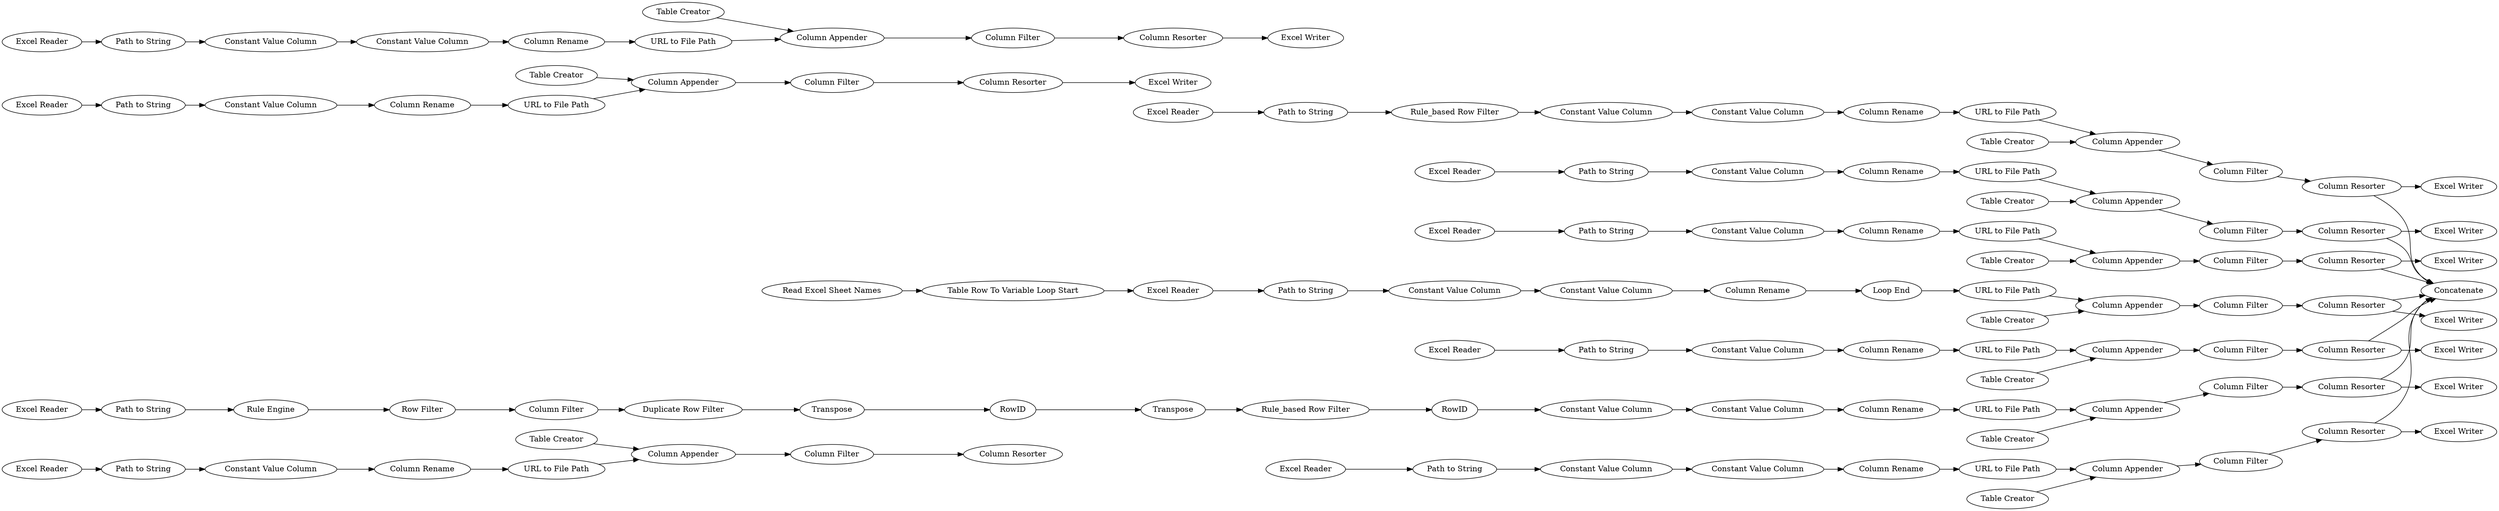 digraph {
	78 -> 79
	57 -> 58
	97 -> 96
	55 -> 57
	107 -> 117
	51 -> 56
	136 -> 135
	126 -> 127
	99 -> 98
	33 -> 20
	113 -> 115
	143 -> 144
	108 -> 112
	75 -> 77
	24 -> 22
	95 -> 97
	86 -> 88
	58 -> 60
	74 -> 75
	19 -> 28
	116 -> 60
	80 -> 81
	73 -> 74
	15 -> 110
	83 -> 79
	115 -> 116
	121 -> 123
	52 -> 55
	65 -> 66
	109 -> 107
	123 -> 124
	40 -> 48
	128 -> 129
	133 -> 132
	48 -> 72
	58 -> 59
	32 -> 35
	146 -> 147
	92 -> 93
	68 -> 69
	77 -> 78
	26 -> 25
	137 -> 135
	85 -> 86
	118 -> 119
	84 -> 85
	92 -> 60
	122 -> 124
	20 -> 26
	98 -> 101
	72 -> 51
	138 -> 140
	38 -> 39
	67 -> 68
	27 -> 29
	139 -> 145
	36 -> 30
	110 -> 111
	147 -> 148
	22 -> 27
	63 -> 64
	135 -> 134
	116 -> 82
	100 -> 95
	117 -> 15
	90 -> 91
	125 -> 126
	112 -> 113
	37 -> 38
	70 -> 60
	96 -> 99
	28 -> 33
	64 -> 65
	70 -> 71
	141 -> 142
	89 -> 90
	129 -> 130
	38 -> 60
	35 -> 37
	62 -> 63
	66 -> 68
	131 -> 136
	119 -> 120
	23 -> 24
	34 -> 35
	56 -> 50
	30 -> 32
	142 -> 143
	140 -> 141
	94 -> 90
	144 -> 145
	54 -> 55
	69 -> 70
	134 -> 133
	130 -> 131
	91 -> 92
	98 -> 60
	103 -> 104
	29 -> 31
	124 -> 125
	120 -> 121
	31 -> 36
	79 -> 80
	102 -> 96
	145 -> 146
	105 -> 109
	104 -> 100
	61 -> 62
	50 -> 52
	114 -> 113
	88 -> 89
	111 -> 108
	25 -> 23
	126 -> 60
	103 [label="Excel Reader"]
	126 [label="Column Resorter"]
	136 [label="URL to File Path"]
	26 [label="Column Filter"]
	146 [label="Column Filter"]
	129 [label="Path to String"]
	75 [label="Constant Value Column"]
	115 [label="Column Filter"]
	68 [label="Column Appender"]
	28 [label="Path to String"]
	23 [label=Transpose]
	93 [label="Excel Writer"]
	135 [label="Column Appender"]
	134 [label="Column Filter"]
	81 [label="Column Resorter"]
	107 [label="Excel Reader"]
	120 [label="Constant Value Column"]
	29 [label=RowID]
	118 [label="Excel Reader"]
	27 [label="Rule_based Row Filter"]
	79 [label="Column Appender"]
	97 [label="URL to File Path"]
	58 [label="Column Resorter"]
	108 [label="Loop End"]
	122 [label="Table Creator"]
	105 [label="Read Excel Sheet Names"]
	92 [label="Column Resorter"]
	137 [label="Table Creator"]
	119 [label="Path to String"]
	98 [label="Column Resorter"]
	54 [label="Table Creator"]
	141 [label="Constant Value Column"]
	144 [label="URL to File Path"]
	125 [label="Column Filter"]
	22 [label=Transpose]
	147 [label="Column Resorter"]
	60 [label=Concatenate]
	96 [label="Column Appender"]
	102 [label="Table Creator"]
	104 [label="Path to String"]
	71 [label="Excel Writer"]
	88 [label="Column Rename"]
	52 [label="URL to File Path"]
	80 [label="Column Filter"]
	39 [label="Excel Writer"]
	132 [label="Excel Writer"]
	91 [label="Column Filter"]
	57 [label="Column Filter"]
	55 [label="Column Appender"]
	138 [label="Excel Reader"]
	121 [label="Column Rename"]
	19 [label="Excel Reader"]
	24 [label=RowID]
	64 [label="Constant Value Column"]
	131 [label="Column Rename"]
	56 [label="Constant Value Column"]
	15 [label="Constant Value Column"]
	25 [label="Duplicate Row Filter"]
	114 [label="Table Creator"]
	33 [label="Rule Engine"]
	59 [label="Excel Writer"]
	123 [label="URL to File Path"]
	90 [label="Column Appender"]
	142 [label="Constant Value Column"]
	143 [label="Column Rename"]
	72 [label="Rule_based Row Filter"]
	61 [label="Excel Reader"]
	77 [label="Column Rename"]
	124 [label="Column Appender"]
	117 [label="Path to String"]
	83 [label="Table Creator"]
	38 [label="Column Resorter"]
	94 [label="Table Creator"]
	99 [label="Column Filter"]
	35 [label="Column Appender"]
	62 [label="Path to String"]
	82 [label="Excel Writer"]
	140 [label="Path to String"]
	65 [label="Column Rename"]
	69 [label="Column Filter"]
	116 [label="Column Resorter"]
	40 [label="Excel Reader"]
	30 [label="Column Rename"]
	128 [label="Excel Reader"]
	133 [label="Column Resorter"]
	89 [label="URL to File Path"]
	74 [label="Path to String"]
	145 [label="Column Appender"]
	78 [label="URL to File Path"]
	84 [label="Excel Reader"]
	31 [label="Constant Value Column"]
	51 [label="Constant Value Column"]
	109 [label="Table Row To Variable Loop Start"]
	110 [label="Constant Value Column"]
	85 [label="Path to String"]
	86 [label="Constant Value Column"]
	48 [label="Path to String"]
	148 [label="Excel Writer"]
	50 [label="Column Rename"]
	112 [label="URL to File Path"]
	127 [label="Excel Writer"]
	67 [label="Table Creator"]
	101 [label="Excel Writer"]
	63 [label="Constant Value Column"]
	100 [label="Constant Value Column"]
	113 [label="Column Appender"]
	20 [label="Row Filter"]
	34 [label="Table Creator"]
	66 [label="URL to File Path"]
	70 [label="Column Resorter"]
	139 [label="Table Creator"]
	36 [label="Constant Value Column"]
	130 [label="Constant Value Column"]
	95 [label="Column Rename"]
	111 [label="Column Rename"]
	73 [label="Excel Reader"]
	32 [label="URL to File Path"]
	37 [label="Column Filter"]
	rankdir=LR
}

